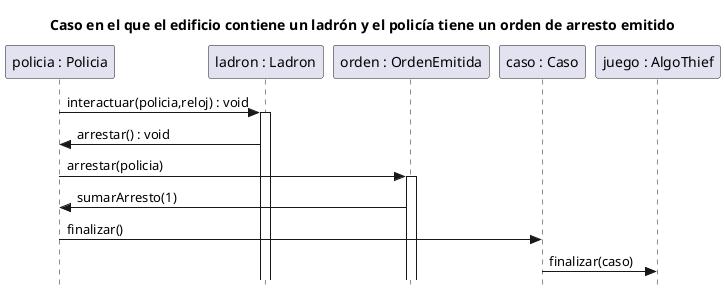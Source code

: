 @startuml
skinparam style strictuml
title:  Caso en el que el edificio contiene un ladrón y el policía tiene un orden de arresto emitido

participant "policia : Policia" as policia
participant "ladron : Ladron" as ladron
participant "orden : OrdenEmitida" as ordenArresto
participant "caso : Caso" as caso
participant "juego : AlgoThief" as juego

policia -> ladron : interactuar(policia,reloj) : void
activate ladron
ladron -> policia : arrestar() : void
policia -> ordenArresto : arrestar(policia)
activate ordenArresto
ordenArresto -> policia: sumarArresto(1)
policia -> caso:finalizar()
caso -> juego:finalizar(caso)

@enduml
